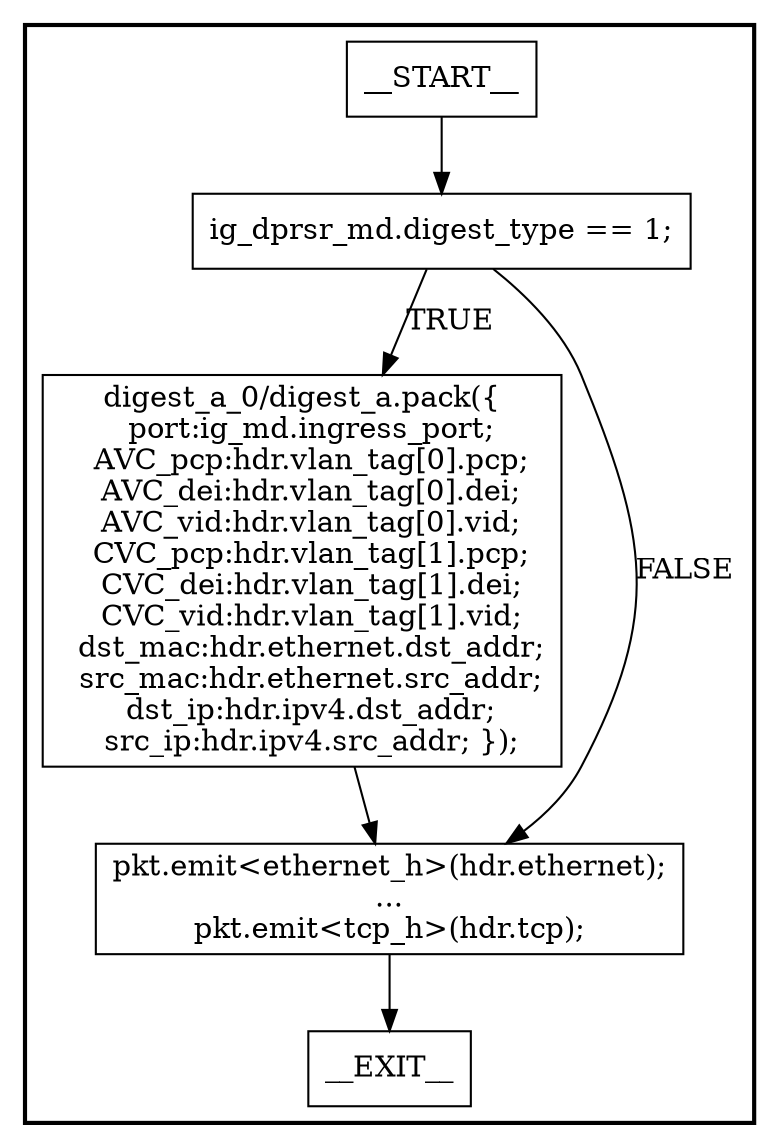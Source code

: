 digraph IngressDeparser {
subgraph cluster {
graph [
label="", labeljust=r, style=bold];
0[label=__START__, margin="", shape=rectangle, style=solid];
1[label=__EXIT__, margin="", shape=rectangle, style=solid];
2[label="ig_dprsr_md.digest_type == 1;", margin="", shape=rectangle, style=solid];
3[label="digest_a_0/digest_a.pack({
  port:ig_md.ingress_port;
  AVC_pcp:hdr.vlan_tag[0].pcp;
  AVC_dei:hdr.vlan_tag[0].dei;
  AVC_vid:hdr.vlan_tag[0].vid;
  CVC_pcp:hdr.vlan_tag[1].pcp;
  CVC_dei:hdr.vlan_tag[1].dei;
  CVC_vid:hdr.vlan_tag[1].vid;
  dst_mac:hdr.ethernet.dst_addr;
  src_mac:hdr.ethernet.src_addr;
  dst_ip:hdr.ipv4.dst_addr;
  src_ip:hdr.ipv4.src_addr; });", margin="", shape=rectangle, style=solid];
4[label="pkt.emit<ethernet_h>(hdr.ethernet);
...
pkt.emit<tcp_h>(hdr.tcp);", margin="", shape=rectangle, style=solid];
0 -> 2[label=""];
2 -> 3[label=TRUE];
2 -> 4[label=FALSE];
3 -> 4[label=""];
4 -> 1[label=""];
}
}
